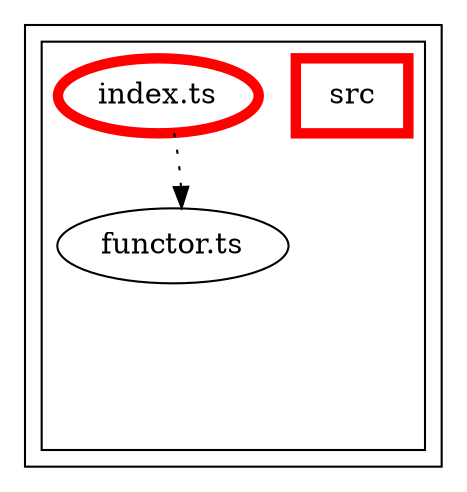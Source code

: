 digraph "dependency-graph-@siteimprove/alfa-functor" {
  compound = true;
  "src/functor.ts";
  subgraph "cluster_src" {
    color = "#000000";
    label = "";
    "exit_src" [
      style = "invis";
    ];
    subgraph "cluster_src" {
      color = "#000000";
      label = "";
      "name_src" [
        penwidth = 5;
        shape = "rectangle";
        color = "#ff0000";
        label = "src";
      ];
      "exit_src" [
        style = "invis";
      ];
      "src/index.ts" [
        label = "index.ts";
        color = "#ff0000";
        penwidth = 5;
      ];
      "src/functor.ts" [
        label = "functor.ts";
      ];
      "src/index.ts" -> "exit_src" [
        style = "invis";
      ];
      "src/functor.ts" -> "exit_src" [
        style = "invis";
      ];
    }
    "exit_src" -> "exit_src" [
      style = "invis";
    ];
    "exit_src" -> "exit_src" [
      style = "invis";
    ];
  }
  "src/index.ts" -> "src/functor.ts" [
    style = "invis";
  ];
  "src/index.ts" -> "src/functor.ts" [
    style = "dotted";
    color = "black";
  ];
}